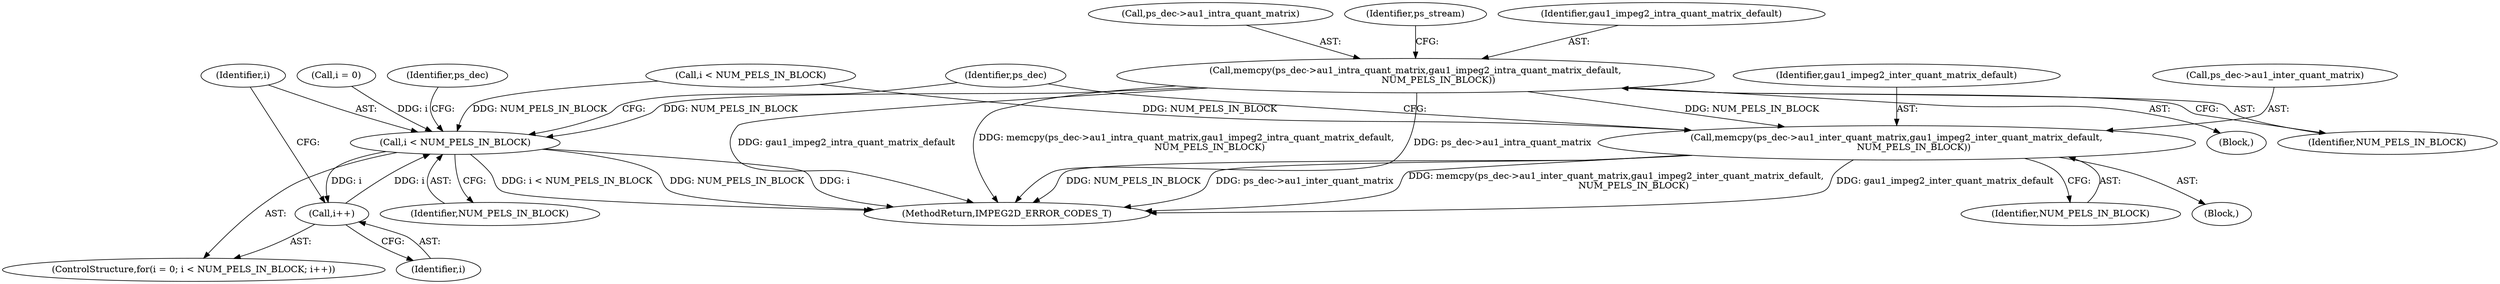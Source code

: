 digraph "0_Android_a86eb798d077b9b25c8f8c77e3c02c2f287c1ce7_0@API" {
"1000329" [label="(Call,memcpy(ps_dec->au1_intra_quant_matrix,gau1_impeg2_intra_quant_matrix_default,\n                NUM_PELS_IN_BLOCK))"];
"1000346" [label="(Call,i < NUM_PELS_IN_BLOCK)"];
"1000349" [label="(Call,i++)"];
"1000367" [label="(Call,memcpy(ps_dec->au1_inter_quant_matrix,gau1_impeg2_inter_quant_matrix_default,\n            NUM_PELS_IN_BLOCK))"];
"1000347" [label="(Identifier,i)"];
"1000372" [label="(Identifier,NUM_PELS_IN_BLOCK)"];
"1000308" [label="(Call,i < NUM_PELS_IN_BLOCK)"];
"1000349" [label="(Call,i++)"];
"1000330" [label="(Call,ps_dec->au1_intra_quant_matrix)"];
"1000329" [label="(Call,memcpy(ps_dec->au1_intra_quant_matrix,gau1_impeg2_intra_quant_matrix_default,\n                NUM_PELS_IN_BLOCK))"];
"1000355" [label="(Identifier,ps_dec)"];
"1000342" [label="(ControlStructure,for(i = 0; i < NUM_PELS_IN_BLOCK; i++))"];
"1000374" [label="(Identifier,ps_dec)"];
"1000367" [label="(Call,memcpy(ps_dec->au1_inter_quant_matrix,gau1_impeg2_inter_quant_matrix_default,\n            NUM_PELS_IN_BLOCK))"];
"1000343" [label="(Call,i = 0)"];
"1000371" [label="(Identifier,gau1_impeg2_inter_quant_matrix_default)"];
"1000350" [label="(Identifier,i)"];
"1000379" [label="(MethodReturn,IMPEG2D_ERROR_CODES_T)"];
"1000338" [label="(Identifier,ps_stream)"];
"1000328" [label="(Block,)"];
"1000333" [label="(Identifier,gau1_impeg2_intra_quant_matrix_default)"];
"1000368" [label="(Call,ps_dec->au1_inter_quant_matrix)"];
"1000346" [label="(Call,i < NUM_PELS_IN_BLOCK)"];
"1000366" [label="(Block,)"];
"1000348" [label="(Identifier,NUM_PELS_IN_BLOCK)"];
"1000334" [label="(Identifier,NUM_PELS_IN_BLOCK)"];
"1000329" -> "1000328"  [label="AST: "];
"1000329" -> "1000334"  [label="CFG: "];
"1000330" -> "1000329"  [label="AST: "];
"1000333" -> "1000329"  [label="AST: "];
"1000334" -> "1000329"  [label="AST: "];
"1000338" -> "1000329"  [label="CFG: "];
"1000329" -> "1000379"  [label="DDG: gau1_impeg2_intra_quant_matrix_default"];
"1000329" -> "1000379"  [label="DDG: memcpy(ps_dec->au1_intra_quant_matrix,gau1_impeg2_intra_quant_matrix_default,\n                NUM_PELS_IN_BLOCK)"];
"1000329" -> "1000379"  [label="DDG: ps_dec->au1_intra_quant_matrix"];
"1000329" -> "1000346"  [label="DDG: NUM_PELS_IN_BLOCK"];
"1000329" -> "1000367"  [label="DDG: NUM_PELS_IN_BLOCK"];
"1000346" -> "1000342"  [label="AST: "];
"1000346" -> "1000348"  [label="CFG: "];
"1000347" -> "1000346"  [label="AST: "];
"1000348" -> "1000346"  [label="AST: "];
"1000355" -> "1000346"  [label="CFG: "];
"1000374" -> "1000346"  [label="CFG: "];
"1000346" -> "1000379"  [label="DDG: NUM_PELS_IN_BLOCK"];
"1000346" -> "1000379"  [label="DDG: i"];
"1000346" -> "1000379"  [label="DDG: i < NUM_PELS_IN_BLOCK"];
"1000343" -> "1000346"  [label="DDG: i"];
"1000349" -> "1000346"  [label="DDG: i"];
"1000308" -> "1000346"  [label="DDG: NUM_PELS_IN_BLOCK"];
"1000346" -> "1000349"  [label="DDG: i"];
"1000349" -> "1000342"  [label="AST: "];
"1000349" -> "1000350"  [label="CFG: "];
"1000350" -> "1000349"  [label="AST: "];
"1000347" -> "1000349"  [label="CFG: "];
"1000367" -> "1000366"  [label="AST: "];
"1000367" -> "1000372"  [label="CFG: "];
"1000368" -> "1000367"  [label="AST: "];
"1000371" -> "1000367"  [label="AST: "];
"1000372" -> "1000367"  [label="AST: "];
"1000374" -> "1000367"  [label="CFG: "];
"1000367" -> "1000379"  [label="DDG: NUM_PELS_IN_BLOCK"];
"1000367" -> "1000379"  [label="DDG: ps_dec->au1_inter_quant_matrix"];
"1000367" -> "1000379"  [label="DDG: memcpy(ps_dec->au1_inter_quant_matrix,gau1_impeg2_inter_quant_matrix_default,\n            NUM_PELS_IN_BLOCK)"];
"1000367" -> "1000379"  [label="DDG: gau1_impeg2_inter_quant_matrix_default"];
"1000308" -> "1000367"  [label="DDG: NUM_PELS_IN_BLOCK"];
}
